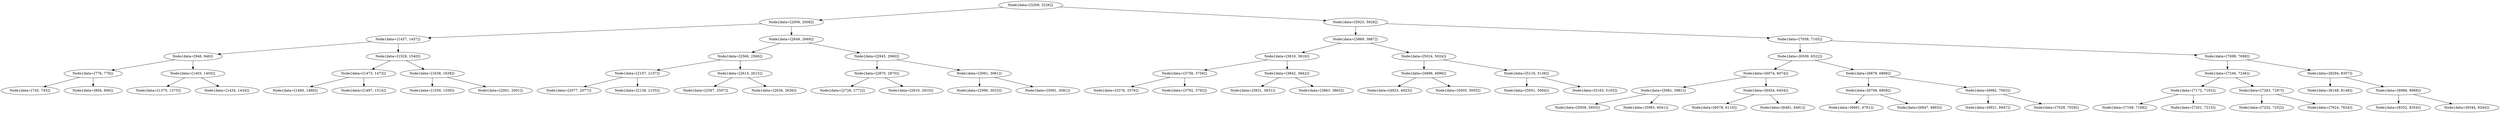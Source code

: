digraph G{
75457651 [label="Node{data=[3209, 3226]}"]
75457651 -> 362239120
362239120 [label="Node{data=[2006, 2006]}"]
362239120 -> 1796488937
1796488937 [label="Node{data=[1457, 1457]}"]
1796488937 -> 423031029
423031029 [label="Node{data=[946, 946]}"]
423031029 -> 1712669532
1712669532 [label="Node{data=[776, 776]}"]
1712669532 -> 1225373914
1225373914 [label="Node{data=[745, 745]}"]
1712669532 -> 60830820
60830820 [label="Node{data=[804, 806]}"]
423031029 -> 759156157
759156157 [label="Node{data=[1403, 1405]}"]
759156157 -> 1635546341
1635546341 [label="Node{data=[1375, 1375]}"]
759156157 -> 1698156408
1698156408 [label="Node{data=[1434, 1434]}"]
1796488937 -> 1740035246
1740035246 [label="Node{data=[1529, 1540]}"]
1740035246 -> 884457408
884457408 [label="Node{data=[1473, 1473]}"]
884457408 -> 913190639
913190639 [label="Node{data=[1460, 1460]}"]
884457408 -> 1845066581
1845066581 [label="Node{data=[1497, 1514]}"]
1740035246 -> 1018937824
1018937824 [label="Node{data=[1638, 1638]}"]
1018937824 -> 905654280
905654280 [label="Node{data=[1559, 1559]}"]
1018937824 -> 1915058446
1915058446 [label="Node{data=[2001, 2001]}"]
362239120 -> 1419810764
1419810764 [label="Node{data=[2649, 2669]}"]
1419810764 -> 922151033
922151033 [label="Node{data=[2566, 2566]}"]
922151033 -> 1516369375
1516369375 [label="Node{data=[2107, 2107]}"]
1516369375 -> 55909012
55909012 [label="Node{data=[2077, 2077]}"]
1516369375 -> 1394336709
1394336709 [label="Node{data=[2138, 2155]}"]
922151033 -> 1387228415
1387228415 [label="Node{data=[2615, 2615]}"]
1387228415 -> 120960120
120960120 [label="Node{data=[2597, 2597]}"]
1387228415 -> 748658608
748658608 [label="Node{data=[2636, 2636]}"]
1419810764 -> 546718765
546718765 [label="Node{data=[2945, 2960]}"]
546718765 -> 167185492
167185492 [label="Node{data=[2870, 2870]}"]
167185492 -> 592179046
592179046 [label="Node{data=[2726, 2772]}"]
167185492 -> 1937348256
1937348256 [label="Node{data=[2910, 2910]}"]
546718765 -> 1641808846
1641808846 [label="Node{data=[3061, 3061]}"]
1641808846 -> 1358444045
1358444045 [label="Node{data=[2990, 3023]}"]
1641808846 -> 750044075
750044075 [label="Node{data=[3091, 3091]}"]
75457651 -> 331844619
331844619 [label="Node{data=[5923, 5926]}"]
331844619 -> 310656974
310656974 [label="Node{data=[3869, 3887]}"]
310656974 -> 64830413
64830413 [label="Node{data=[3816, 3816]}"]
64830413 -> 159259014
159259014 [label="Node{data=[3756, 3756]}"]
159259014 -> 653687670
653687670 [label="Node{data=[3376, 3376]}"]
159259014 -> 356473385
356473385 [label="Node{data=[3792, 3792]}"]
64830413 -> 2136344592
2136344592 [label="Node{data=[3842, 3842]}"]
2136344592 -> 110992469
110992469 [label="Node{data=[3831, 3831]}"]
2136344592 -> 329611835
329611835 [label="Node{data=[3863, 3863]}"]
310656974 -> 2091156596
2091156596 [label="Node{data=[5024, 5024]}"]
2091156596 -> 863831416
863831416 [label="Node{data=[4996, 4996]}"]
863831416 -> 1508395126
1508395126 [label="Node{data=[4923, 4923]}"]
863831416 -> 1638172114
1638172114 [label="Node{data=[5005, 5005]}"]
2091156596 -> 972765878
972765878 [label="Node{data=[5116, 5138]}"]
972765878 -> 1651945012
1651945012 [label="Node{data=[5051, 5064]}"]
972765878 -> 2034688500
2034688500 [label="Node{data=[5163, 5163]}"]
331844619 -> 1007251739
1007251739 [label="Node{data=[7058, 7105]}"]
1007251739 -> 1556595366
1556595366 [label="Node{data=[6509, 6522]}"]
1556595366 -> 194494468
194494468 [label="Node{data=[6074, 6074]}"]
194494468 -> 1167116739
1167116739 [label="Node{data=[5981, 5981]}"]
1167116739 -> 853993923
853993923 [label="Node{data=[5938, 5955]}"]
1167116739 -> 1347870667
1347870667 [label="Node{data=[5983, 6041]}"]
194494468 -> 1702146597
1702146597 [label="Node{data=[6454, 6454]}"]
1702146597 -> 644460953
644460953 [label="Node{data=[6078, 6110]}"]
1702146597 -> 591723622
591723622 [label="Node{data=[6481, 6481]}"]
1556595366 -> 1166726978
1166726978 [label="Node{data=[6878, 6898]}"]
1166726978 -> 95395916
95395916 [label="Node{data=[6798, 6808]}"]
95395916 -> 1856056345
1856056345 [label="Node{data=[6661, 6761]}"]
95395916 -> 1778535015
1778535015 [label="Node{data=[6847, 6865]}"]
1166726978 -> 2032251042
2032251042 [label="Node{data=[6982, 7003]}"]
2032251042 -> 24433162
24433162 [label="Node{data=[6921, 6947]}"]
2032251042 -> 1725097945
1725097945 [label="Node{data=[7028, 7028]}"]
1007251739 -> 519821334
519821334 [label="Node{data=[7698, 7698]}"]
519821334 -> 1781256139
1781256139 [label="Node{data=[7246, 7246]}"]
1781256139 -> 1307096070
1307096070 [label="Node{data=[7172, 7192]}"]
1307096070 -> 1014328909
1014328909 [label="Node{data=[7168, 7168]}"]
1307096070 -> 2081303229
2081303229 [label="Node{data=[7201, 7215]}"]
1781256139 -> 1223685984
1223685984 [label="Node{data=[7283, 7297]}"]
1223685984 -> 1076835071
1076835071 [label="Node{data=[7252, 7252]}"]
1223685984 -> 1463757745
1463757745 [label="Node{data=[7624, 7624]}"]
519821334 -> 1525262377
1525262377 [label="Node{data=[8294, 8307]}"]
1525262377 -> 1837760739
1837760739 [label="Node{data=[8148, 8148]}"]
1525262377 -> 1418428263
1418428263 [label="Node{data=[8988, 8988]}"]
1418428263 -> 2059904228
2059904228 [label="Node{data=[8352, 8354]}"]
1418428263 -> 1836643189
1836643189 [label="Node{data=[9344, 9344]}"]
}